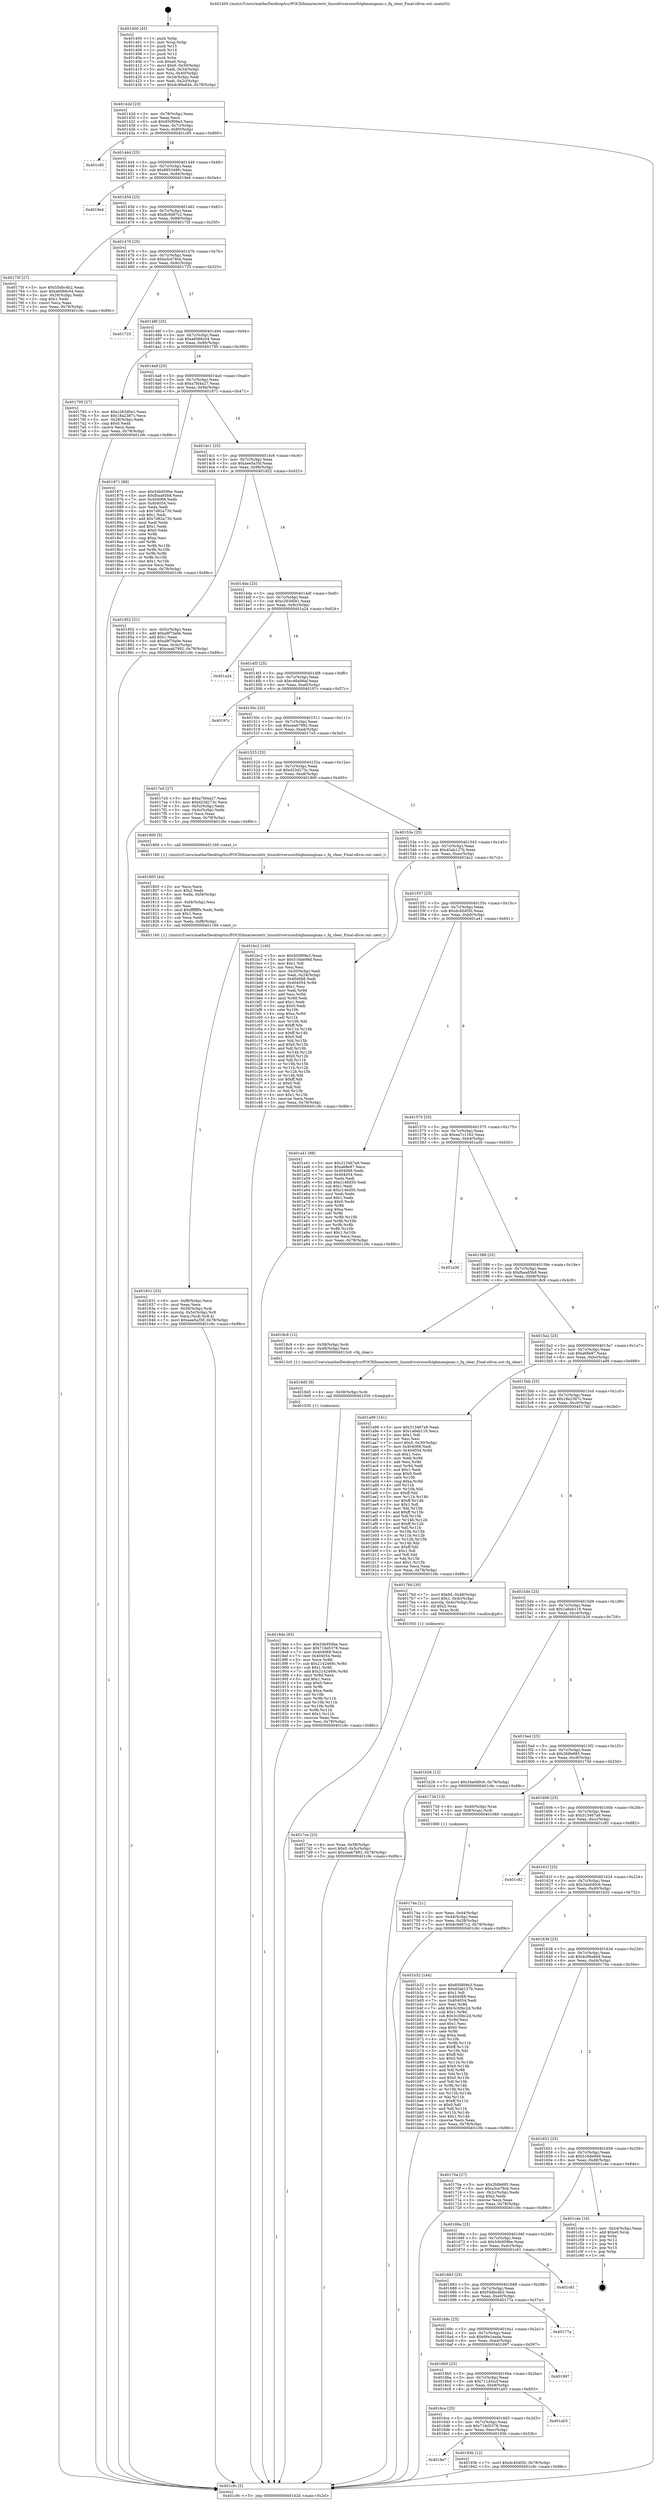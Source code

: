 digraph "0x401400" {
  label = "0x401400 (/mnt/c/Users/mathe/Desktop/tcc/POCII/binaries/extr_linuxdriverssocfslqbmanqman.c_fq_clear_Final-ollvm.out::main(0))"
  labelloc = "t"
  node[shape=record]

  Entry [label="",width=0.3,height=0.3,shape=circle,fillcolor=black,style=filled]
  "0x40142d" [label="{
     0x40142d [23]\l
     | [instrs]\l
     &nbsp;&nbsp;0x40142d \<+3\>: mov -0x78(%rbp),%eax\l
     &nbsp;&nbsp;0x401430 \<+2\>: mov %eax,%ecx\l
     &nbsp;&nbsp;0x401432 \<+6\>: sub $0x850f09e3,%ecx\l
     &nbsp;&nbsp;0x401438 \<+3\>: mov %eax,-0x7c(%rbp)\l
     &nbsp;&nbsp;0x40143b \<+3\>: mov %ecx,-0x80(%rbp)\l
     &nbsp;&nbsp;0x40143e \<+6\>: je 0000000000401c95 \<main+0x895\>\l
  }"]
  "0x401c95" [label="{
     0x401c95\l
  }", style=dashed]
  "0x401444" [label="{
     0x401444 [25]\l
     | [instrs]\l
     &nbsp;&nbsp;0x401444 \<+5\>: jmp 0000000000401449 \<main+0x49\>\l
     &nbsp;&nbsp;0x401449 \<+3\>: mov -0x7c(%rbp),%eax\l
     &nbsp;&nbsp;0x40144c \<+5\>: sub $0x895349fc,%eax\l
     &nbsp;&nbsp;0x401451 \<+6\>: mov %eax,-0x84(%rbp)\l
     &nbsp;&nbsp;0x401457 \<+6\>: je 00000000004019e4 \<main+0x5e4\>\l
  }"]
  Exit [label="",width=0.3,height=0.3,shape=circle,fillcolor=black,style=filled,peripheries=2]
  "0x4019e4" [label="{
     0x4019e4\l
  }", style=dashed]
  "0x40145d" [label="{
     0x40145d [25]\l
     | [instrs]\l
     &nbsp;&nbsp;0x40145d \<+5\>: jmp 0000000000401462 \<main+0x62\>\l
     &nbsp;&nbsp;0x401462 \<+3\>: mov -0x7c(%rbp),%eax\l
     &nbsp;&nbsp;0x401465 \<+5\>: sub $0x8c9d87c2,%eax\l
     &nbsp;&nbsp;0x40146a \<+6\>: mov %eax,-0x88(%rbp)\l
     &nbsp;&nbsp;0x401470 \<+6\>: je 000000000040175f \<main+0x35f\>\l
  }"]
  "0x4016e7" [label="{
     0x4016e7\l
  }", style=dashed]
  "0x40175f" [label="{
     0x40175f [27]\l
     | [instrs]\l
     &nbsp;&nbsp;0x40175f \<+5\>: mov $0x55dbc4b2,%eax\l
     &nbsp;&nbsp;0x401764 \<+5\>: mov $0xa6066c04,%ecx\l
     &nbsp;&nbsp;0x401769 \<+3\>: mov -0x28(%rbp),%edx\l
     &nbsp;&nbsp;0x40176c \<+3\>: cmp $0x1,%edx\l
     &nbsp;&nbsp;0x40176f \<+3\>: cmovl %ecx,%eax\l
     &nbsp;&nbsp;0x401772 \<+3\>: mov %eax,-0x78(%rbp)\l
     &nbsp;&nbsp;0x401775 \<+5\>: jmp 0000000000401c9c \<main+0x89c\>\l
  }"]
  "0x401476" [label="{
     0x401476 [25]\l
     | [instrs]\l
     &nbsp;&nbsp;0x401476 \<+5\>: jmp 000000000040147b \<main+0x7b\>\l
     &nbsp;&nbsp;0x40147b \<+3\>: mov -0x7c(%rbp),%eax\l
     &nbsp;&nbsp;0x40147e \<+5\>: sub $0xa3ce78cb,%eax\l
     &nbsp;&nbsp;0x401483 \<+6\>: mov %eax,-0x8c(%rbp)\l
     &nbsp;&nbsp;0x401489 \<+6\>: je 0000000000401725 \<main+0x325\>\l
  }"]
  "0x40193b" [label="{
     0x40193b [12]\l
     | [instrs]\l
     &nbsp;&nbsp;0x40193b \<+7\>: movl $0xdc404f30,-0x78(%rbp)\l
     &nbsp;&nbsp;0x401942 \<+5\>: jmp 0000000000401c9c \<main+0x89c\>\l
  }"]
  "0x401725" [label="{
     0x401725\l
  }", style=dashed]
  "0x40148f" [label="{
     0x40148f [25]\l
     | [instrs]\l
     &nbsp;&nbsp;0x40148f \<+5\>: jmp 0000000000401494 \<main+0x94\>\l
     &nbsp;&nbsp;0x401494 \<+3\>: mov -0x7c(%rbp),%eax\l
     &nbsp;&nbsp;0x401497 \<+5\>: sub $0xa6066c04,%eax\l
     &nbsp;&nbsp;0x40149c \<+6\>: mov %eax,-0x90(%rbp)\l
     &nbsp;&nbsp;0x4014a2 \<+6\>: je 0000000000401795 \<main+0x395\>\l
  }"]
  "0x4016ce" [label="{
     0x4016ce [25]\l
     | [instrs]\l
     &nbsp;&nbsp;0x4016ce \<+5\>: jmp 00000000004016d3 \<main+0x2d3\>\l
     &nbsp;&nbsp;0x4016d3 \<+3\>: mov -0x7c(%rbp),%eax\l
     &nbsp;&nbsp;0x4016d6 \<+5\>: sub $0x716d5378,%eax\l
     &nbsp;&nbsp;0x4016db \<+6\>: mov %eax,-0xec(%rbp)\l
     &nbsp;&nbsp;0x4016e1 \<+6\>: je 000000000040193b \<main+0x53b\>\l
  }"]
  "0x401795" [label="{
     0x401795 [27]\l
     | [instrs]\l
     &nbsp;&nbsp;0x401795 \<+5\>: mov $0xc263d0e1,%eax\l
     &nbsp;&nbsp;0x40179a \<+5\>: mov $0x18a2387c,%ecx\l
     &nbsp;&nbsp;0x40179f \<+3\>: mov -0x28(%rbp),%edx\l
     &nbsp;&nbsp;0x4017a2 \<+3\>: cmp $0x0,%edx\l
     &nbsp;&nbsp;0x4017a5 \<+3\>: cmove %ecx,%eax\l
     &nbsp;&nbsp;0x4017a8 \<+3\>: mov %eax,-0x78(%rbp)\l
     &nbsp;&nbsp;0x4017ab \<+5\>: jmp 0000000000401c9c \<main+0x89c\>\l
  }"]
  "0x4014a8" [label="{
     0x4014a8 [25]\l
     | [instrs]\l
     &nbsp;&nbsp;0x4014a8 \<+5\>: jmp 00000000004014ad \<main+0xad\>\l
     &nbsp;&nbsp;0x4014ad \<+3\>: mov -0x7c(%rbp),%eax\l
     &nbsp;&nbsp;0x4014b0 \<+5\>: sub $0xa7fd4a27,%eax\l
     &nbsp;&nbsp;0x4014b5 \<+6\>: mov %eax,-0x94(%rbp)\l
     &nbsp;&nbsp;0x4014bb \<+6\>: je 0000000000401871 \<main+0x471\>\l
  }"]
  "0x401a03" [label="{
     0x401a03\l
  }", style=dashed]
  "0x401871" [label="{
     0x401871 [88]\l
     | [instrs]\l
     &nbsp;&nbsp;0x401871 \<+5\>: mov $0x54b959be,%eax\l
     &nbsp;&nbsp;0x401876 \<+5\>: mov $0xfbaa85b8,%ecx\l
     &nbsp;&nbsp;0x40187b \<+7\>: mov 0x404068,%edx\l
     &nbsp;&nbsp;0x401882 \<+7\>: mov 0x404054,%esi\l
     &nbsp;&nbsp;0x401889 \<+2\>: mov %edx,%edi\l
     &nbsp;&nbsp;0x40188b \<+6\>: sub $0x7d82a730,%edi\l
     &nbsp;&nbsp;0x401891 \<+3\>: sub $0x1,%edi\l
     &nbsp;&nbsp;0x401894 \<+6\>: add $0x7d82a730,%edi\l
     &nbsp;&nbsp;0x40189a \<+3\>: imul %edi,%edx\l
     &nbsp;&nbsp;0x40189d \<+3\>: and $0x1,%edx\l
     &nbsp;&nbsp;0x4018a0 \<+3\>: cmp $0x0,%edx\l
     &nbsp;&nbsp;0x4018a3 \<+4\>: sete %r8b\l
     &nbsp;&nbsp;0x4018a7 \<+3\>: cmp $0xa,%esi\l
     &nbsp;&nbsp;0x4018aa \<+4\>: setl %r9b\l
     &nbsp;&nbsp;0x4018ae \<+3\>: mov %r8b,%r10b\l
     &nbsp;&nbsp;0x4018b1 \<+3\>: and %r9b,%r10b\l
     &nbsp;&nbsp;0x4018b4 \<+3\>: xor %r9b,%r8b\l
     &nbsp;&nbsp;0x4018b7 \<+3\>: or %r8b,%r10b\l
     &nbsp;&nbsp;0x4018ba \<+4\>: test $0x1,%r10b\l
     &nbsp;&nbsp;0x4018be \<+3\>: cmovne %ecx,%eax\l
     &nbsp;&nbsp;0x4018c1 \<+3\>: mov %eax,-0x78(%rbp)\l
     &nbsp;&nbsp;0x4018c4 \<+5\>: jmp 0000000000401c9c \<main+0x89c\>\l
  }"]
  "0x4014c1" [label="{
     0x4014c1 [25]\l
     | [instrs]\l
     &nbsp;&nbsp;0x4014c1 \<+5\>: jmp 00000000004014c6 \<main+0xc6\>\l
     &nbsp;&nbsp;0x4014c6 \<+3\>: mov -0x7c(%rbp),%eax\l
     &nbsp;&nbsp;0x4014c9 \<+5\>: sub $0xaee5a35f,%eax\l
     &nbsp;&nbsp;0x4014ce \<+6\>: mov %eax,-0x98(%rbp)\l
     &nbsp;&nbsp;0x4014d4 \<+6\>: je 0000000000401852 \<main+0x452\>\l
  }"]
  "0x4016b5" [label="{
     0x4016b5 [25]\l
     | [instrs]\l
     &nbsp;&nbsp;0x4016b5 \<+5\>: jmp 00000000004016ba \<main+0x2ba\>\l
     &nbsp;&nbsp;0x4016ba \<+3\>: mov -0x7c(%rbp),%eax\l
     &nbsp;&nbsp;0x4016bd \<+5\>: sub $0x71143ccf,%eax\l
     &nbsp;&nbsp;0x4016c2 \<+6\>: mov %eax,-0xe8(%rbp)\l
     &nbsp;&nbsp;0x4016c8 \<+6\>: je 0000000000401a03 \<main+0x603\>\l
  }"]
  "0x401852" [label="{
     0x401852 [31]\l
     | [instrs]\l
     &nbsp;&nbsp;0x401852 \<+3\>: mov -0x5c(%rbp),%eax\l
     &nbsp;&nbsp;0x401855 \<+5\>: add $0xa9f70a9e,%eax\l
     &nbsp;&nbsp;0x40185a \<+3\>: add $0x1,%eax\l
     &nbsp;&nbsp;0x40185d \<+5\>: sub $0xa9f70a9e,%eax\l
     &nbsp;&nbsp;0x401862 \<+3\>: mov %eax,-0x5c(%rbp)\l
     &nbsp;&nbsp;0x401865 \<+7\>: movl $0xceab7992,-0x78(%rbp)\l
     &nbsp;&nbsp;0x40186c \<+5\>: jmp 0000000000401c9c \<main+0x89c\>\l
  }"]
  "0x4014da" [label="{
     0x4014da [25]\l
     | [instrs]\l
     &nbsp;&nbsp;0x4014da \<+5\>: jmp 00000000004014df \<main+0xdf\>\l
     &nbsp;&nbsp;0x4014df \<+3\>: mov -0x7c(%rbp),%eax\l
     &nbsp;&nbsp;0x4014e2 \<+5\>: sub $0xc263d0e1,%eax\l
     &nbsp;&nbsp;0x4014e7 \<+6\>: mov %eax,-0x9c(%rbp)\l
     &nbsp;&nbsp;0x4014ed \<+6\>: je 0000000000401a24 \<main+0x624\>\l
  }"]
  "0x401997" [label="{
     0x401997\l
  }", style=dashed]
  "0x401a24" [label="{
     0x401a24\l
  }", style=dashed]
  "0x4014f3" [label="{
     0x4014f3 [25]\l
     | [instrs]\l
     &nbsp;&nbsp;0x4014f3 \<+5\>: jmp 00000000004014f8 \<main+0xf8\>\l
     &nbsp;&nbsp;0x4014f8 \<+3\>: mov -0x7c(%rbp),%eax\l
     &nbsp;&nbsp;0x4014fb \<+5\>: sub $0xc46a06af,%eax\l
     &nbsp;&nbsp;0x401500 \<+6\>: mov %eax,-0xa0(%rbp)\l
     &nbsp;&nbsp;0x401506 \<+6\>: je 000000000040197c \<main+0x57c\>\l
  }"]
  "0x40169c" [label="{
     0x40169c [25]\l
     | [instrs]\l
     &nbsp;&nbsp;0x40169c \<+5\>: jmp 00000000004016a1 \<main+0x2a1\>\l
     &nbsp;&nbsp;0x4016a1 \<+3\>: mov -0x7c(%rbp),%eax\l
     &nbsp;&nbsp;0x4016a4 \<+5\>: sub $0x66e1eada,%eax\l
     &nbsp;&nbsp;0x4016a9 \<+6\>: mov %eax,-0xe4(%rbp)\l
     &nbsp;&nbsp;0x4016af \<+6\>: je 0000000000401997 \<main+0x597\>\l
  }"]
  "0x40197c" [label="{
     0x40197c\l
  }", style=dashed]
  "0x40150c" [label="{
     0x40150c [25]\l
     | [instrs]\l
     &nbsp;&nbsp;0x40150c \<+5\>: jmp 0000000000401511 \<main+0x111\>\l
     &nbsp;&nbsp;0x401511 \<+3\>: mov -0x7c(%rbp),%eax\l
     &nbsp;&nbsp;0x401514 \<+5\>: sub $0xceab7992,%eax\l
     &nbsp;&nbsp;0x401519 \<+6\>: mov %eax,-0xa4(%rbp)\l
     &nbsp;&nbsp;0x40151f \<+6\>: je 00000000004017e5 \<main+0x3e5\>\l
  }"]
  "0x40177a" [label="{
     0x40177a\l
  }", style=dashed]
  "0x4017e5" [label="{
     0x4017e5 [27]\l
     | [instrs]\l
     &nbsp;&nbsp;0x4017e5 \<+5\>: mov $0xa7fd4a27,%eax\l
     &nbsp;&nbsp;0x4017ea \<+5\>: mov $0xd23d273c,%ecx\l
     &nbsp;&nbsp;0x4017ef \<+3\>: mov -0x5c(%rbp),%edx\l
     &nbsp;&nbsp;0x4017f2 \<+3\>: cmp -0x4c(%rbp),%edx\l
     &nbsp;&nbsp;0x4017f5 \<+3\>: cmovl %ecx,%eax\l
     &nbsp;&nbsp;0x4017f8 \<+3\>: mov %eax,-0x78(%rbp)\l
     &nbsp;&nbsp;0x4017fb \<+5\>: jmp 0000000000401c9c \<main+0x89c\>\l
  }"]
  "0x401525" [label="{
     0x401525 [25]\l
     | [instrs]\l
     &nbsp;&nbsp;0x401525 \<+5\>: jmp 000000000040152a \<main+0x12a\>\l
     &nbsp;&nbsp;0x40152a \<+3\>: mov -0x7c(%rbp),%eax\l
     &nbsp;&nbsp;0x40152d \<+5\>: sub $0xd23d273c,%eax\l
     &nbsp;&nbsp;0x401532 \<+6\>: mov %eax,-0xa8(%rbp)\l
     &nbsp;&nbsp;0x401538 \<+6\>: je 0000000000401800 \<main+0x400\>\l
  }"]
  "0x401683" [label="{
     0x401683 [25]\l
     | [instrs]\l
     &nbsp;&nbsp;0x401683 \<+5\>: jmp 0000000000401688 \<main+0x288\>\l
     &nbsp;&nbsp;0x401688 \<+3\>: mov -0x7c(%rbp),%eax\l
     &nbsp;&nbsp;0x40168b \<+5\>: sub $0x55dbc4b2,%eax\l
     &nbsp;&nbsp;0x401690 \<+6\>: mov %eax,-0xe0(%rbp)\l
     &nbsp;&nbsp;0x401696 \<+6\>: je 000000000040177a \<main+0x37a\>\l
  }"]
  "0x401800" [label="{
     0x401800 [5]\l
     | [instrs]\l
     &nbsp;&nbsp;0x401800 \<+5\>: call 0000000000401160 \<next_i\>\l
     | [calls]\l
     &nbsp;&nbsp;0x401160 \{1\} (/mnt/c/Users/mathe/Desktop/tcc/POCII/binaries/extr_linuxdriverssocfslqbmanqman.c_fq_clear_Final-ollvm.out::next_i)\l
  }"]
  "0x40153e" [label="{
     0x40153e [25]\l
     | [instrs]\l
     &nbsp;&nbsp;0x40153e \<+5\>: jmp 0000000000401543 \<main+0x143\>\l
     &nbsp;&nbsp;0x401543 \<+3\>: mov -0x7c(%rbp),%eax\l
     &nbsp;&nbsp;0x401546 \<+5\>: sub $0xd3ab127b,%eax\l
     &nbsp;&nbsp;0x40154b \<+6\>: mov %eax,-0xac(%rbp)\l
     &nbsp;&nbsp;0x401551 \<+6\>: je 0000000000401bc2 \<main+0x7c2\>\l
  }"]
  "0x401c61" [label="{
     0x401c61\l
  }", style=dashed]
  "0x401bc2" [label="{
     0x401bc2 [140]\l
     | [instrs]\l
     &nbsp;&nbsp;0x401bc2 \<+5\>: mov $0x850f09e3,%eax\l
     &nbsp;&nbsp;0x401bc7 \<+5\>: mov $0x516de99d,%ecx\l
     &nbsp;&nbsp;0x401bcc \<+2\>: mov $0x1,%dl\l
     &nbsp;&nbsp;0x401bce \<+2\>: xor %esi,%esi\l
     &nbsp;&nbsp;0x401bd0 \<+3\>: mov -0x30(%rbp),%edi\l
     &nbsp;&nbsp;0x401bd3 \<+3\>: mov %edi,-0x24(%rbp)\l
     &nbsp;&nbsp;0x401bd6 \<+7\>: mov 0x404068,%edi\l
     &nbsp;&nbsp;0x401bdd \<+8\>: mov 0x404054,%r8d\l
     &nbsp;&nbsp;0x401be5 \<+3\>: sub $0x1,%esi\l
     &nbsp;&nbsp;0x401be8 \<+3\>: mov %edi,%r9d\l
     &nbsp;&nbsp;0x401beb \<+3\>: add %esi,%r9d\l
     &nbsp;&nbsp;0x401bee \<+4\>: imul %r9d,%edi\l
     &nbsp;&nbsp;0x401bf2 \<+3\>: and $0x1,%edi\l
     &nbsp;&nbsp;0x401bf5 \<+3\>: cmp $0x0,%edi\l
     &nbsp;&nbsp;0x401bf8 \<+4\>: sete %r10b\l
     &nbsp;&nbsp;0x401bfc \<+4\>: cmp $0xa,%r8d\l
     &nbsp;&nbsp;0x401c00 \<+4\>: setl %r11b\l
     &nbsp;&nbsp;0x401c04 \<+3\>: mov %r10b,%bl\l
     &nbsp;&nbsp;0x401c07 \<+3\>: xor $0xff,%bl\l
     &nbsp;&nbsp;0x401c0a \<+3\>: mov %r11b,%r14b\l
     &nbsp;&nbsp;0x401c0d \<+4\>: xor $0xff,%r14b\l
     &nbsp;&nbsp;0x401c11 \<+3\>: xor $0x0,%dl\l
     &nbsp;&nbsp;0x401c14 \<+3\>: mov %bl,%r15b\l
     &nbsp;&nbsp;0x401c17 \<+4\>: and $0x0,%r15b\l
     &nbsp;&nbsp;0x401c1b \<+3\>: and %dl,%r10b\l
     &nbsp;&nbsp;0x401c1e \<+3\>: mov %r14b,%r12b\l
     &nbsp;&nbsp;0x401c21 \<+4\>: and $0x0,%r12b\l
     &nbsp;&nbsp;0x401c25 \<+3\>: and %dl,%r11b\l
     &nbsp;&nbsp;0x401c28 \<+3\>: or %r10b,%r15b\l
     &nbsp;&nbsp;0x401c2b \<+3\>: or %r11b,%r12b\l
     &nbsp;&nbsp;0x401c2e \<+3\>: xor %r12b,%r15b\l
     &nbsp;&nbsp;0x401c31 \<+3\>: or %r14b,%bl\l
     &nbsp;&nbsp;0x401c34 \<+3\>: xor $0xff,%bl\l
     &nbsp;&nbsp;0x401c37 \<+3\>: or $0x0,%dl\l
     &nbsp;&nbsp;0x401c3a \<+2\>: and %dl,%bl\l
     &nbsp;&nbsp;0x401c3c \<+3\>: or %bl,%r15b\l
     &nbsp;&nbsp;0x401c3f \<+4\>: test $0x1,%r15b\l
     &nbsp;&nbsp;0x401c43 \<+3\>: cmovne %ecx,%eax\l
     &nbsp;&nbsp;0x401c46 \<+3\>: mov %eax,-0x78(%rbp)\l
     &nbsp;&nbsp;0x401c49 \<+5\>: jmp 0000000000401c9c \<main+0x89c\>\l
  }"]
  "0x401557" [label="{
     0x401557 [25]\l
     | [instrs]\l
     &nbsp;&nbsp;0x401557 \<+5\>: jmp 000000000040155c \<main+0x15c\>\l
     &nbsp;&nbsp;0x40155c \<+3\>: mov -0x7c(%rbp),%eax\l
     &nbsp;&nbsp;0x40155f \<+5\>: sub $0xdc404f30,%eax\l
     &nbsp;&nbsp;0x401564 \<+6\>: mov %eax,-0xb0(%rbp)\l
     &nbsp;&nbsp;0x40156a \<+6\>: je 0000000000401a41 \<main+0x641\>\l
  }"]
  "0x40166a" [label="{
     0x40166a [25]\l
     | [instrs]\l
     &nbsp;&nbsp;0x40166a \<+5\>: jmp 000000000040166f \<main+0x26f\>\l
     &nbsp;&nbsp;0x40166f \<+3\>: mov -0x7c(%rbp),%eax\l
     &nbsp;&nbsp;0x401672 \<+5\>: sub $0x54b959be,%eax\l
     &nbsp;&nbsp;0x401677 \<+6\>: mov %eax,-0xdc(%rbp)\l
     &nbsp;&nbsp;0x40167d \<+6\>: je 0000000000401c61 \<main+0x861\>\l
  }"]
  "0x401a41" [label="{
     0x401a41 [88]\l
     | [instrs]\l
     &nbsp;&nbsp;0x401a41 \<+5\>: mov $0x313467a9,%eax\l
     &nbsp;&nbsp;0x401a46 \<+5\>: mov $0xa68e97,%ecx\l
     &nbsp;&nbsp;0x401a4b \<+7\>: mov 0x404068,%edx\l
     &nbsp;&nbsp;0x401a52 \<+7\>: mov 0x404054,%esi\l
     &nbsp;&nbsp;0x401a59 \<+2\>: mov %edx,%edi\l
     &nbsp;&nbsp;0x401a5b \<+6\>: add $0xc146d50,%edi\l
     &nbsp;&nbsp;0x401a61 \<+3\>: sub $0x1,%edi\l
     &nbsp;&nbsp;0x401a64 \<+6\>: sub $0xc146d50,%edi\l
     &nbsp;&nbsp;0x401a6a \<+3\>: imul %edi,%edx\l
     &nbsp;&nbsp;0x401a6d \<+3\>: and $0x1,%edx\l
     &nbsp;&nbsp;0x401a70 \<+3\>: cmp $0x0,%edx\l
     &nbsp;&nbsp;0x401a73 \<+4\>: sete %r8b\l
     &nbsp;&nbsp;0x401a77 \<+3\>: cmp $0xa,%esi\l
     &nbsp;&nbsp;0x401a7a \<+4\>: setl %r9b\l
     &nbsp;&nbsp;0x401a7e \<+3\>: mov %r8b,%r10b\l
     &nbsp;&nbsp;0x401a81 \<+3\>: and %r9b,%r10b\l
     &nbsp;&nbsp;0x401a84 \<+3\>: xor %r9b,%r8b\l
     &nbsp;&nbsp;0x401a87 \<+3\>: or %r8b,%r10b\l
     &nbsp;&nbsp;0x401a8a \<+4\>: test $0x1,%r10b\l
     &nbsp;&nbsp;0x401a8e \<+3\>: cmovne %ecx,%eax\l
     &nbsp;&nbsp;0x401a91 \<+3\>: mov %eax,-0x78(%rbp)\l
     &nbsp;&nbsp;0x401a94 \<+5\>: jmp 0000000000401c9c \<main+0x89c\>\l
  }"]
  "0x401570" [label="{
     0x401570 [25]\l
     | [instrs]\l
     &nbsp;&nbsp;0x401570 \<+5\>: jmp 0000000000401575 \<main+0x175\>\l
     &nbsp;&nbsp;0x401575 \<+3\>: mov -0x7c(%rbp),%eax\l
     &nbsp;&nbsp;0x401578 \<+5\>: sub $0xea7c1162,%eax\l
     &nbsp;&nbsp;0x40157d \<+6\>: mov %eax,-0xb4(%rbp)\l
     &nbsp;&nbsp;0x401583 \<+6\>: je 0000000000401a30 \<main+0x630\>\l
  }"]
  "0x401c4e" [label="{
     0x401c4e [19]\l
     | [instrs]\l
     &nbsp;&nbsp;0x401c4e \<+3\>: mov -0x24(%rbp),%eax\l
     &nbsp;&nbsp;0x401c51 \<+7\>: add $0xe0,%rsp\l
     &nbsp;&nbsp;0x401c58 \<+1\>: pop %rbx\l
     &nbsp;&nbsp;0x401c59 \<+2\>: pop %r12\l
     &nbsp;&nbsp;0x401c5b \<+2\>: pop %r14\l
     &nbsp;&nbsp;0x401c5d \<+2\>: pop %r15\l
     &nbsp;&nbsp;0x401c5f \<+1\>: pop %rbp\l
     &nbsp;&nbsp;0x401c60 \<+1\>: ret\l
  }"]
  "0x401a30" [label="{
     0x401a30\l
  }", style=dashed]
  "0x401589" [label="{
     0x401589 [25]\l
     | [instrs]\l
     &nbsp;&nbsp;0x401589 \<+5\>: jmp 000000000040158e \<main+0x18e\>\l
     &nbsp;&nbsp;0x40158e \<+3\>: mov -0x7c(%rbp),%eax\l
     &nbsp;&nbsp;0x401591 \<+5\>: sub $0xfbaa85b8,%eax\l
     &nbsp;&nbsp;0x401596 \<+6\>: mov %eax,-0xb8(%rbp)\l
     &nbsp;&nbsp;0x40159c \<+6\>: je 00000000004018c9 \<main+0x4c9\>\l
  }"]
  "0x4018de" [label="{
     0x4018de [93]\l
     | [instrs]\l
     &nbsp;&nbsp;0x4018de \<+5\>: mov $0x54b959be,%esi\l
     &nbsp;&nbsp;0x4018e3 \<+5\>: mov $0x716d5378,%eax\l
     &nbsp;&nbsp;0x4018e8 \<+7\>: mov 0x404068,%ecx\l
     &nbsp;&nbsp;0x4018ef \<+7\>: mov 0x404054,%edx\l
     &nbsp;&nbsp;0x4018f6 \<+3\>: mov %ecx,%r8d\l
     &nbsp;&nbsp;0x4018f9 \<+7\>: sub $0x2142469c,%r8d\l
     &nbsp;&nbsp;0x401900 \<+4\>: sub $0x1,%r8d\l
     &nbsp;&nbsp;0x401904 \<+7\>: add $0x2142469c,%r8d\l
     &nbsp;&nbsp;0x40190b \<+4\>: imul %r8d,%ecx\l
     &nbsp;&nbsp;0x40190f \<+3\>: and $0x1,%ecx\l
     &nbsp;&nbsp;0x401912 \<+3\>: cmp $0x0,%ecx\l
     &nbsp;&nbsp;0x401915 \<+4\>: sete %r9b\l
     &nbsp;&nbsp;0x401919 \<+3\>: cmp $0xa,%edx\l
     &nbsp;&nbsp;0x40191c \<+4\>: setl %r10b\l
     &nbsp;&nbsp;0x401920 \<+3\>: mov %r9b,%r11b\l
     &nbsp;&nbsp;0x401923 \<+3\>: and %r10b,%r11b\l
     &nbsp;&nbsp;0x401926 \<+3\>: xor %r10b,%r9b\l
     &nbsp;&nbsp;0x401929 \<+3\>: or %r9b,%r11b\l
     &nbsp;&nbsp;0x40192c \<+4\>: test $0x1,%r11b\l
     &nbsp;&nbsp;0x401930 \<+3\>: cmovne %eax,%esi\l
     &nbsp;&nbsp;0x401933 \<+3\>: mov %esi,-0x78(%rbp)\l
     &nbsp;&nbsp;0x401936 \<+5\>: jmp 0000000000401c9c \<main+0x89c\>\l
  }"]
  "0x4018c9" [label="{
     0x4018c9 [12]\l
     | [instrs]\l
     &nbsp;&nbsp;0x4018c9 \<+4\>: mov -0x58(%rbp),%rdi\l
     &nbsp;&nbsp;0x4018cd \<+3\>: mov -0x48(%rbp),%esi\l
     &nbsp;&nbsp;0x4018d0 \<+5\>: call 00000000004013c0 \<fq_clear\>\l
     | [calls]\l
     &nbsp;&nbsp;0x4013c0 \{1\} (/mnt/c/Users/mathe/Desktop/tcc/POCII/binaries/extr_linuxdriverssocfslqbmanqman.c_fq_clear_Final-ollvm.out::fq_clear)\l
  }"]
  "0x4015a2" [label="{
     0x4015a2 [25]\l
     | [instrs]\l
     &nbsp;&nbsp;0x4015a2 \<+5\>: jmp 00000000004015a7 \<main+0x1a7\>\l
     &nbsp;&nbsp;0x4015a7 \<+3\>: mov -0x7c(%rbp),%eax\l
     &nbsp;&nbsp;0x4015aa \<+5\>: sub $0xa68e97,%eax\l
     &nbsp;&nbsp;0x4015af \<+6\>: mov %eax,-0xbc(%rbp)\l
     &nbsp;&nbsp;0x4015b5 \<+6\>: je 0000000000401a99 \<main+0x699\>\l
  }"]
  "0x4018d5" [label="{
     0x4018d5 [9]\l
     | [instrs]\l
     &nbsp;&nbsp;0x4018d5 \<+4\>: mov -0x58(%rbp),%rdi\l
     &nbsp;&nbsp;0x4018d9 \<+5\>: call 0000000000401030 \<free@plt\>\l
     | [calls]\l
     &nbsp;&nbsp;0x401030 \{1\} (unknown)\l
  }"]
  "0x401a99" [label="{
     0x401a99 [141]\l
     | [instrs]\l
     &nbsp;&nbsp;0x401a99 \<+5\>: mov $0x313467a9,%eax\l
     &nbsp;&nbsp;0x401a9e \<+5\>: mov $0x1a6eb116,%ecx\l
     &nbsp;&nbsp;0x401aa3 \<+2\>: mov $0x1,%dl\l
     &nbsp;&nbsp;0x401aa5 \<+2\>: xor %esi,%esi\l
     &nbsp;&nbsp;0x401aa7 \<+7\>: movl $0x0,-0x30(%rbp)\l
     &nbsp;&nbsp;0x401aae \<+7\>: mov 0x404068,%edi\l
     &nbsp;&nbsp;0x401ab5 \<+8\>: mov 0x404054,%r8d\l
     &nbsp;&nbsp;0x401abd \<+3\>: sub $0x1,%esi\l
     &nbsp;&nbsp;0x401ac0 \<+3\>: mov %edi,%r9d\l
     &nbsp;&nbsp;0x401ac3 \<+3\>: add %esi,%r9d\l
     &nbsp;&nbsp;0x401ac6 \<+4\>: imul %r9d,%edi\l
     &nbsp;&nbsp;0x401aca \<+3\>: and $0x1,%edi\l
     &nbsp;&nbsp;0x401acd \<+3\>: cmp $0x0,%edi\l
     &nbsp;&nbsp;0x401ad0 \<+4\>: sete %r10b\l
     &nbsp;&nbsp;0x401ad4 \<+4\>: cmp $0xa,%r8d\l
     &nbsp;&nbsp;0x401ad8 \<+4\>: setl %r11b\l
     &nbsp;&nbsp;0x401adc \<+3\>: mov %r10b,%bl\l
     &nbsp;&nbsp;0x401adf \<+3\>: xor $0xff,%bl\l
     &nbsp;&nbsp;0x401ae2 \<+3\>: mov %r11b,%r14b\l
     &nbsp;&nbsp;0x401ae5 \<+4\>: xor $0xff,%r14b\l
     &nbsp;&nbsp;0x401ae9 \<+3\>: xor $0x1,%dl\l
     &nbsp;&nbsp;0x401aec \<+3\>: mov %bl,%r15b\l
     &nbsp;&nbsp;0x401aef \<+4\>: and $0xff,%r15b\l
     &nbsp;&nbsp;0x401af3 \<+3\>: and %dl,%r10b\l
     &nbsp;&nbsp;0x401af6 \<+3\>: mov %r14b,%r12b\l
     &nbsp;&nbsp;0x401af9 \<+4\>: and $0xff,%r12b\l
     &nbsp;&nbsp;0x401afd \<+3\>: and %dl,%r11b\l
     &nbsp;&nbsp;0x401b00 \<+3\>: or %r10b,%r15b\l
     &nbsp;&nbsp;0x401b03 \<+3\>: or %r11b,%r12b\l
     &nbsp;&nbsp;0x401b06 \<+3\>: xor %r12b,%r15b\l
     &nbsp;&nbsp;0x401b09 \<+3\>: or %r14b,%bl\l
     &nbsp;&nbsp;0x401b0c \<+3\>: xor $0xff,%bl\l
     &nbsp;&nbsp;0x401b0f \<+3\>: or $0x1,%dl\l
     &nbsp;&nbsp;0x401b12 \<+2\>: and %dl,%bl\l
     &nbsp;&nbsp;0x401b14 \<+3\>: or %bl,%r15b\l
     &nbsp;&nbsp;0x401b17 \<+4\>: test $0x1,%r15b\l
     &nbsp;&nbsp;0x401b1b \<+3\>: cmovne %ecx,%eax\l
     &nbsp;&nbsp;0x401b1e \<+3\>: mov %eax,-0x78(%rbp)\l
     &nbsp;&nbsp;0x401b21 \<+5\>: jmp 0000000000401c9c \<main+0x89c\>\l
  }"]
  "0x4015bb" [label="{
     0x4015bb [25]\l
     | [instrs]\l
     &nbsp;&nbsp;0x4015bb \<+5\>: jmp 00000000004015c0 \<main+0x1c0\>\l
     &nbsp;&nbsp;0x4015c0 \<+3\>: mov -0x7c(%rbp),%eax\l
     &nbsp;&nbsp;0x4015c3 \<+5\>: sub $0x18a2387c,%eax\l
     &nbsp;&nbsp;0x4015c8 \<+6\>: mov %eax,-0xc0(%rbp)\l
     &nbsp;&nbsp;0x4015ce \<+6\>: je 00000000004017b0 \<main+0x3b0\>\l
  }"]
  "0x401831" [label="{
     0x401831 [33]\l
     | [instrs]\l
     &nbsp;&nbsp;0x401831 \<+6\>: mov -0xf8(%rbp),%ecx\l
     &nbsp;&nbsp;0x401837 \<+3\>: imul %eax,%ecx\l
     &nbsp;&nbsp;0x40183a \<+4\>: mov -0x58(%rbp),%rdi\l
     &nbsp;&nbsp;0x40183e \<+4\>: movslq -0x5c(%rbp),%r8\l
     &nbsp;&nbsp;0x401842 \<+4\>: mov %ecx,(%rdi,%r8,4)\l
     &nbsp;&nbsp;0x401846 \<+7\>: movl $0xaee5a35f,-0x78(%rbp)\l
     &nbsp;&nbsp;0x40184d \<+5\>: jmp 0000000000401c9c \<main+0x89c\>\l
  }"]
  "0x4017b0" [label="{
     0x4017b0 [30]\l
     | [instrs]\l
     &nbsp;&nbsp;0x4017b0 \<+7\>: movl $0x64,-0x48(%rbp)\l
     &nbsp;&nbsp;0x4017b7 \<+7\>: movl $0x1,-0x4c(%rbp)\l
     &nbsp;&nbsp;0x4017be \<+4\>: movslq -0x4c(%rbp),%rax\l
     &nbsp;&nbsp;0x4017c2 \<+4\>: shl $0x2,%rax\l
     &nbsp;&nbsp;0x4017c6 \<+3\>: mov %rax,%rdi\l
     &nbsp;&nbsp;0x4017c9 \<+5\>: call 0000000000401050 \<malloc@plt\>\l
     | [calls]\l
     &nbsp;&nbsp;0x401050 \{1\} (unknown)\l
  }"]
  "0x4015d4" [label="{
     0x4015d4 [25]\l
     | [instrs]\l
     &nbsp;&nbsp;0x4015d4 \<+5\>: jmp 00000000004015d9 \<main+0x1d9\>\l
     &nbsp;&nbsp;0x4015d9 \<+3\>: mov -0x7c(%rbp),%eax\l
     &nbsp;&nbsp;0x4015dc \<+5\>: sub $0x1a6eb116,%eax\l
     &nbsp;&nbsp;0x4015e1 \<+6\>: mov %eax,-0xc4(%rbp)\l
     &nbsp;&nbsp;0x4015e7 \<+6\>: je 0000000000401b26 \<main+0x726\>\l
  }"]
  "0x401805" [label="{
     0x401805 [44]\l
     | [instrs]\l
     &nbsp;&nbsp;0x401805 \<+2\>: xor %ecx,%ecx\l
     &nbsp;&nbsp;0x401807 \<+5\>: mov $0x2,%edx\l
     &nbsp;&nbsp;0x40180c \<+6\>: mov %edx,-0xf4(%rbp)\l
     &nbsp;&nbsp;0x401812 \<+1\>: cltd\l
     &nbsp;&nbsp;0x401813 \<+6\>: mov -0xf4(%rbp),%esi\l
     &nbsp;&nbsp;0x401819 \<+2\>: idiv %esi\l
     &nbsp;&nbsp;0x40181b \<+6\>: imul $0xfffffffe,%edx,%edx\l
     &nbsp;&nbsp;0x401821 \<+3\>: sub $0x1,%ecx\l
     &nbsp;&nbsp;0x401824 \<+2\>: sub %ecx,%edx\l
     &nbsp;&nbsp;0x401826 \<+6\>: mov %edx,-0xf8(%rbp)\l
     &nbsp;&nbsp;0x40182c \<+5\>: call 0000000000401160 \<next_i\>\l
     | [calls]\l
     &nbsp;&nbsp;0x401160 \{1\} (/mnt/c/Users/mathe/Desktop/tcc/POCII/binaries/extr_linuxdriverssocfslqbmanqman.c_fq_clear_Final-ollvm.out::next_i)\l
  }"]
  "0x401b26" [label="{
     0x401b26 [12]\l
     | [instrs]\l
     &nbsp;&nbsp;0x401b26 \<+7\>: movl $0x34a0d0c6,-0x78(%rbp)\l
     &nbsp;&nbsp;0x401b2d \<+5\>: jmp 0000000000401c9c \<main+0x89c\>\l
  }"]
  "0x4015ed" [label="{
     0x4015ed [25]\l
     | [instrs]\l
     &nbsp;&nbsp;0x4015ed \<+5\>: jmp 00000000004015f2 \<main+0x1f2\>\l
     &nbsp;&nbsp;0x4015f2 \<+3\>: mov -0x7c(%rbp),%eax\l
     &nbsp;&nbsp;0x4015f5 \<+5\>: sub $0x2fdfe885,%eax\l
     &nbsp;&nbsp;0x4015fa \<+6\>: mov %eax,-0xc8(%rbp)\l
     &nbsp;&nbsp;0x401600 \<+6\>: je 000000000040173d \<main+0x33d\>\l
  }"]
  "0x4017ce" [label="{
     0x4017ce [23]\l
     | [instrs]\l
     &nbsp;&nbsp;0x4017ce \<+4\>: mov %rax,-0x58(%rbp)\l
     &nbsp;&nbsp;0x4017d2 \<+7\>: movl $0x0,-0x5c(%rbp)\l
     &nbsp;&nbsp;0x4017d9 \<+7\>: movl $0xceab7992,-0x78(%rbp)\l
     &nbsp;&nbsp;0x4017e0 \<+5\>: jmp 0000000000401c9c \<main+0x89c\>\l
  }"]
  "0x40173d" [label="{
     0x40173d [13]\l
     | [instrs]\l
     &nbsp;&nbsp;0x40173d \<+4\>: mov -0x40(%rbp),%rax\l
     &nbsp;&nbsp;0x401741 \<+4\>: mov 0x8(%rax),%rdi\l
     &nbsp;&nbsp;0x401745 \<+5\>: call 0000000000401060 \<atoi@plt\>\l
     | [calls]\l
     &nbsp;&nbsp;0x401060 \{1\} (unknown)\l
  }"]
  "0x401606" [label="{
     0x401606 [25]\l
     | [instrs]\l
     &nbsp;&nbsp;0x401606 \<+5\>: jmp 000000000040160b \<main+0x20b\>\l
     &nbsp;&nbsp;0x40160b \<+3\>: mov -0x7c(%rbp),%eax\l
     &nbsp;&nbsp;0x40160e \<+5\>: sub $0x313467a9,%eax\l
     &nbsp;&nbsp;0x401613 \<+6\>: mov %eax,-0xcc(%rbp)\l
     &nbsp;&nbsp;0x401619 \<+6\>: je 0000000000401c82 \<main+0x882\>\l
  }"]
  "0x40174a" [label="{
     0x40174a [21]\l
     | [instrs]\l
     &nbsp;&nbsp;0x40174a \<+3\>: mov %eax,-0x44(%rbp)\l
     &nbsp;&nbsp;0x40174d \<+3\>: mov -0x44(%rbp),%eax\l
     &nbsp;&nbsp;0x401750 \<+3\>: mov %eax,-0x28(%rbp)\l
     &nbsp;&nbsp;0x401753 \<+7\>: movl $0x8c9d87c2,-0x78(%rbp)\l
     &nbsp;&nbsp;0x40175a \<+5\>: jmp 0000000000401c9c \<main+0x89c\>\l
  }"]
  "0x401c82" [label="{
     0x401c82\l
  }", style=dashed]
  "0x40161f" [label="{
     0x40161f [25]\l
     | [instrs]\l
     &nbsp;&nbsp;0x40161f \<+5\>: jmp 0000000000401624 \<main+0x224\>\l
     &nbsp;&nbsp;0x401624 \<+3\>: mov -0x7c(%rbp),%eax\l
     &nbsp;&nbsp;0x401627 \<+5\>: sub $0x34a0d0c6,%eax\l
     &nbsp;&nbsp;0x40162c \<+6\>: mov %eax,-0xd0(%rbp)\l
     &nbsp;&nbsp;0x401632 \<+6\>: je 0000000000401b32 \<main+0x732\>\l
  }"]
  "0x401400" [label="{
     0x401400 [45]\l
     | [instrs]\l
     &nbsp;&nbsp;0x401400 \<+1\>: push %rbp\l
     &nbsp;&nbsp;0x401401 \<+3\>: mov %rsp,%rbp\l
     &nbsp;&nbsp;0x401404 \<+2\>: push %r15\l
     &nbsp;&nbsp;0x401406 \<+2\>: push %r14\l
     &nbsp;&nbsp;0x401408 \<+2\>: push %r12\l
     &nbsp;&nbsp;0x40140a \<+1\>: push %rbx\l
     &nbsp;&nbsp;0x40140b \<+7\>: sub $0xe0,%rsp\l
     &nbsp;&nbsp;0x401412 \<+7\>: movl $0x0,-0x30(%rbp)\l
     &nbsp;&nbsp;0x401419 \<+3\>: mov %edi,-0x34(%rbp)\l
     &nbsp;&nbsp;0x40141c \<+4\>: mov %rsi,-0x40(%rbp)\l
     &nbsp;&nbsp;0x401420 \<+3\>: mov -0x34(%rbp),%edi\l
     &nbsp;&nbsp;0x401423 \<+3\>: mov %edi,-0x2c(%rbp)\l
     &nbsp;&nbsp;0x401426 \<+7\>: movl $0x4c99a6d4,-0x78(%rbp)\l
  }"]
  "0x401b32" [label="{
     0x401b32 [144]\l
     | [instrs]\l
     &nbsp;&nbsp;0x401b32 \<+5\>: mov $0x850f09e3,%eax\l
     &nbsp;&nbsp;0x401b37 \<+5\>: mov $0xd3ab127b,%ecx\l
     &nbsp;&nbsp;0x401b3c \<+2\>: mov $0x1,%dl\l
     &nbsp;&nbsp;0x401b3e \<+7\>: mov 0x404068,%esi\l
     &nbsp;&nbsp;0x401b45 \<+7\>: mov 0x404054,%edi\l
     &nbsp;&nbsp;0x401b4c \<+3\>: mov %esi,%r8d\l
     &nbsp;&nbsp;0x401b4f \<+7\>: add $0x3c30bc2d,%r8d\l
     &nbsp;&nbsp;0x401b56 \<+4\>: sub $0x1,%r8d\l
     &nbsp;&nbsp;0x401b5a \<+7\>: sub $0x3c30bc2d,%r8d\l
     &nbsp;&nbsp;0x401b61 \<+4\>: imul %r8d,%esi\l
     &nbsp;&nbsp;0x401b65 \<+3\>: and $0x1,%esi\l
     &nbsp;&nbsp;0x401b68 \<+3\>: cmp $0x0,%esi\l
     &nbsp;&nbsp;0x401b6b \<+4\>: sete %r9b\l
     &nbsp;&nbsp;0x401b6f \<+3\>: cmp $0xa,%edi\l
     &nbsp;&nbsp;0x401b72 \<+4\>: setl %r10b\l
     &nbsp;&nbsp;0x401b76 \<+3\>: mov %r9b,%r11b\l
     &nbsp;&nbsp;0x401b79 \<+4\>: xor $0xff,%r11b\l
     &nbsp;&nbsp;0x401b7d \<+3\>: mov %r10b,%bl\l
     &nbsp;&nbsp;0x401b80 \<+3\>: xor $0xff,%bl\l
     &nbsp;&nbsp;0x401b83 \<+3\>: xor $0x0,%dl\l
     &nbsp;&nbsp;0x401b86 \<+3\>: mov %r11b,%r14b\l
     &nbsp;&nbsp;0x401b89 \<+4\>: and $0x0,%r14b\l
     &nbsp;&nbsp;0x401b8d \<+3\>: and %dl,%r9b\l
     &nbsp;&nbsp;0x401b90 \<+3\>: mov %bl,%r15b\l
     &nbsp;&nbsp;0x401b93 \<+4\>: and $0x0,%r15b\l
     &nbsp;&nbsp;0x401b97 \<+3\>: and %dl,%r10b\l
     &nbsp;&nbsp;0x401b9a \<+3\>: or %r9b,%r14b\l
     &nbsp;&nbsp;0x401b9d \<+3\>: or %r10b,%r15b\l
     &nbsp;&nbsp;0x401ba0 \<+3\>: xor %r15b,%r14b\l
     &nbsp;&nbsp;0x401ba3 \<+3\>: or %bl,%r11b\l
     &nbsp;&nbsp;0x401ba6 \<+4\>: xor $0xff,%r11b\l
     &nbsp;&nbsp;0x401baa \<+3\>: or $0x0,%dl\l
     &nbsp;&nbsp;0x401bad \<+3\>: and %dl,%r11b\l
     &nbsp;&nbsp;0x401bb0 \<+3\>: or %r11b,%r14b\l
     &nbsp;&nbsp;0x401bb3 \<+4\>: test $0x1,%r14b\l
     &nbsp;&nbsp;0x401bb7 \<+3\>: cmovne %ecx,%eax\l
     &nbsp;&nbsp;0x401bba \<+3\>: mov %eax,-0x78(%rbp)\l
     &nbsp;&nbsp;0x401bbd \<+5\>: jmp 0000000000401c9c \<main+0x89c\>\l
  }"]
  "0x401638" [label="{
     0x401638 [25]\l
     | [instrs]\l
     &nbsp;&nbsp;0x401638 \<+5\>: jmp 000000000040163d \<main+0x23d\>\l
     &nbsp;&nbsp;0x40163d \<+3\>: mov -0x7c(%rbp),%eax\l
     &nbsp;&nbsp;0x401640 \<+5\>: sub $0x4c99a6d4,%eax\l
     &nbsp;&nbsp;0x401645 \<+6\>: mov %eax,-0xd4(%rbp)\l
     &nbsp;&nbsp;0x40164b \<+6\>: je 000000000040170a \<main+0x30a\>\l
  }"]
  "0x401c9c" [label="{
     0x401c9c [5]\l
     | [instrs]\l
     &nbsp;&nbsp;0x401c9c \<+5\>: jmp 000000000040142d \<main+0x2d\>\l
  }"]
  "0x40170a" [label="{
     0x40170a [27]\l
     | [instrs]\l
     &nbsp;&nbsp;0x40170a \<+5\>: mov $0x2fdfe885,%eax\l
     &nbsp;&nbsp;0x40170f \<+5\>: mov $0xa3ce78cb,%ecx\l
     &nbsp;&nbsp;0x401714 \<+3\>: mov -0x2c(%rbp),%edx\l
     &nbsp;&nbsp;0x401717 \<+3\>: cmp $0x2,%edx\l
     &nbsp;&nbsp;0x40171a \<+3\>: cmovne %ecx,%eax\l
     &nbsp;&nbsp;0x40171d \<+3\>: mov %eax,-0x78(%rbp)\l
     &nbsp;&nbsp;0x401720 \<+5\>: jmp 0000000000401c9c \<main+0x89c\>\l
  }"]
  "0x401651" [label="{
     0x401651 [25]\l
     | [instrs]\l
     &nbsp;&nbsp;0x401651 \<+5\>: jmp 0000000000401656 \<main+0x256\>\l
     &nbsp;&nbsp;0x401656 \<+3\>: mov -0x7c(%rbp),%eax\l
     &nbsp;&nbsp;0x401659 \<+5\>: sub $0x516de99d,%eax\l
     &nbsp;&nbsp;0x40165e \<+6\>: mov %eax,-0xd8(%rbp)\l
     &nbsp;&nbsp;0x401664 \<+6\>: je 0000000000401c4e \<main+0x84e\>\l
  }"]
  Entry -> "0x401400" [label=" 1"]
  "0x40142d" -> "0x401c95" [label=" 0"]
  "0x40142d" -> "0x401444" [label=" 18"]
  "0x401c4e" -> Exit [label=" 1"]
  "0x401444" -> "0x4019e4" [label=" 0"]
  "0x401444" -> "0x40145d" [label=" 18"]
  "0x401bc2" -> "0x401c9c" [label=" 1"]
  "0x40145d" -> "0x40175f" [label=" 1"]
  "0x40145d" -> "0x401476" [label=" 17"]
  "0x401b32" -> "0x401c9c" [label=" 1"]
  "0x401476" -> "0x401725" [label=" 0"]
  "0x401476" -> "0x40148f" [label=" 17"]
  "0x401b26" -> "0x401c9c" [label=" 1"]
  "0x40148f" -> "0x401795" [label=" 1"]
  "0x40148f" -> "0x4014a8" [label=" 16"]
  "0x401a41" -> "0x401c9c" [label=" 1"]
  "0x4014a8" -> "0x401871" [label=" 1"]
  "0x4014a8" -> "0x4014c1" [label=" 15"]
  "0x40193b" -> "0x401c9c" [label=" 1"]
  "0x4014c1" -> "0x401852" [label=" 1"]
  "0x4014c1" -> "0x4014da" [label=" 14"]
  "0x4016ce" -> "0x40193b" [label=" 1"]
  "0x4014da" -> "0x401a24" [label=" 0"]
  "0x4014da" -> "0x4014f3" [label=" 14"]
  "0x401a99" -> "0x401c9c" [label=" 1"]
  "0x4014f3" -> "0x40197c" [label=" 0"]
  "0x4014f3" -> "0x40150c" [label=" 14"]
  "0x4016b5" -> "0x401a03" [label=" 0"]
  "0x40150c" -> "0x4017e5" [label=" 2"]
  "0x40150c" -> "0x401525" [label=" 12"]
  "0x4016ce" -> "0x4016e7" [label=" 0"]
  "0x401525" -> "0x401800" [label=" 1"]
  "0x401525" -> "0x40153e" [label=" 11"]
  "0x40169c" -> "0x401997" [label=" 0"]
  "0x40153e" -> "0x401bc2" [label=" 1"]
  "0x40153e" -> "0x401557" [label=" 10"]
  "0x4016b5" -> "0x4016ce" [label=" 1"]
  "0x401557" -> "0x401a41" [label=" 1"]
  "0x401557" -> "0x401570" [label=" 9"]
  "0x401683" -> "0x40177a" [label=" 0"]
  "0x401570" -> "0x401a30" [label=" 0"]
  "0x401570" -> "0x401589" [label=" 9"]
  "0x40169c" -> "0x4016b5" [label=" 1"]
  "0x401589" -> "0x4018c9" [label=" 1"]
  "0x401589" -> "0x4015a2" [label=" 8"]
  "0x40166a" -> "0x401c61" [label=" 0"]
  "0x4015a2" -> "0x401a99" [label=" 1"]
  "0x4015a2" -> "0x4015bb" [label=" 7"]
  "0x401683" -> "0x40169c" [label=" 1"]
  "0x4015bb" -> "0x4017b0" [label=" 1"]
  "0x4015bb" -> "0x4015d4" [label=" 6"]
  "0x401651" -> "0x40166a" [label=" 1"]
  "0x4015d4" -> "0x401b26" [label=" 1"]
  "0x4015d4" -> "0x4015ed" [label=" 5"]
  "0x401651" -> "0x401c4e" [label=" 1"]
  "0x4015ed" -> "0x40173d" [label=" 1"]
  "0x4015ed" -> "0x401606" [label=" 4"]
  "0x40166a" -> "0x401683" [label=" 1"]
  "0x401606" -> "0x401c82" [label=" 0"]
  "0x401606" -> "0x40161f" [label=" 4"]
  "0x4018de" -> "0x401c9c" [label=" 1"]
  "0x40161f" -> "0x401b32" [label=" 1"]
  "0x40161f" -> "0x401638" [label=" 3"]
  "0x4018d5" -> "0x4018de" [label=" 1"]
  "0x401638" -> "0x40170a" [label=" 1"]
  "0x401638" -> "0x401651" [label=" 2"]
  "0x40170a" -> "0x401c9c" [label=" 1"]
  "0x401400" -> "0x40142d" [label=" 1"]
  "0x401c9c" -> "0x40142d" [label=" 17"]
  "0x40173d" -> "0x40174a" [label=" 1"]
  "0x40174a" -> "0x401c9c" [label=" 1"]
  "0x40175f" -> "0x401c9c" [label=" 1"]
  "0x401795" -> "0x401c9c" [label=" 1"]
  "0x4017b0" -> "0x4017ce" [label=" 1"]
  "0x4017ce" -> "0x401c9c" [label=" 1"]
  "0x4017e5" -> "0x401c9c" [label=" 2"]
  "0x401800" -> "0x401805" [label=" 1"]
  "0x401805" -> "0x401831" [label=" 1"]
  "0x401831" -> "0x401c9c" [label=" 1"]
  "0x401852" -> "0x401c9c" [label=" 1"]
  "0x401871" -> "0x401c9c" [label=" 1"]
  "0x4018c9" -> "0x4018d5" [label=" 1"]
}
